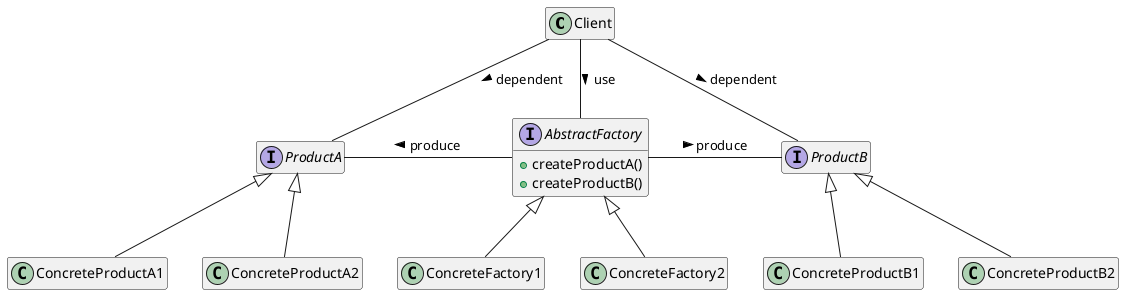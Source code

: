 @startuml AbstractFactoryPattern
hide empty members

class Client{
}

interface AbstractFactory{
    + createProductA()
    + createProductB()
}

interface ProductA{
}

interface ProductB{
}

class ConcreteProductA1{
}

class ConcreteProductA2{
}

class ConcreteProductB1{
}

class ConcreteProductB2{
}

class ConcreteFactory1{
}

class ConcreteFactory2{
}

AbstractFactory -left- ProductA : > produce 
AbstractFactory - ProductB : > produce 

Client -down- AbstractFactory : > use
Client -down- ProductA : > dependent
Client -down- ProductB : > dependent
ProductA <|-down- ConcreteProductA1
ProductA <|-down- ConcreteProductA2
ProductB <|-down- ConcreteProductB1
ProductB <|-down- ConcreteProductB2
AbstractFactory <|-down- ConcreteFactory1
AbstractFactory <|-down- ConcreteFactory2
@enduml